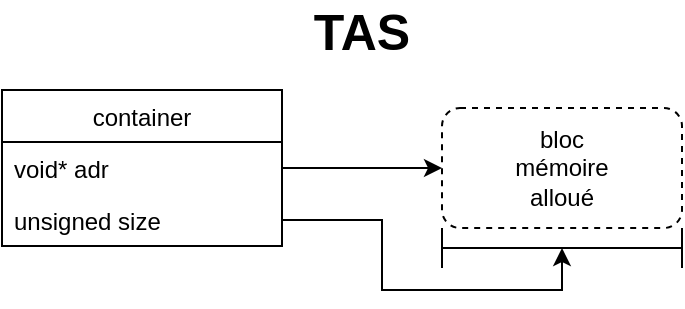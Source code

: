 <mxfile version="12.9.9" type="device"><diagram id="skfYB6Wk2_tc8aYdIw15" name="Page-1"><mxGraphModel dx="1422" dy="822" grid="1" gridSize="10" guides="1" tooltips="1" connect="1" arrows="1" fold="1" page="1" pageScale="1" pageWidth="827" pageHeight="1169" math="0" shadow="0"><root><mxCell id="0"/><mxCell id="1" parent="0"/><mxCell id="vhuOp86QqotOwnXGKc-K-1" value="&lt;b&gt;&lt;font style=&quot;font-size: 25px&quot;&gt;TAS&lt;/font&gt;&lt;/b&gt;" style="text;html=1;strokeColor=none;fillColor=none;align=center;verticalAlign=middle;whiteSpace=wrap;rounded=0;" vertex="1" parent="1"><mxGeometry x="220" y="60" width="40" height="20" as="geometry"/></mxCell><mxCell id="vhuOp86QqotOwnXGKc-K-2" value="container" style="swimlane;fontStyle=0;childLayout=stackLayout;horizontal=1;startSize=26;fillColor=none;horizontalStack=0;resizeParent=1;resizeParentMax=0;resizeLast=0;collapsible=1;marginBottom=0;" vertex="1" parent="1"><mxGeometry x="60" y="100" width="140" height="78" as="geometry"/></mxCell><mxCell id="vhuOp86QqotOwnXGKc-K-3" value="void* adr" style="text;strokeColor=none;fillColor=none;align=left;verticalAlign=top;spacingLeft=4;spacingRight=4;overflow=hidden;rotatable=0;points=[[0,0.5],[1,0.5]];portConstraint=eastwest;" vertex="1" parent="vhuOp86QqotOwnXGKc-K-2"><mxGeometry y="26" width="140" height="26" as="geometry"/></mxCell><mxCell id="vhuOp86QqotOwnXGKc-K-4" value="unsigned size" style="text;strokeColor=none;fillColor=none;align=left;verticalAlign=top;spacingLeft=4;spacingRight=4;overflow=hidden;rotatable=0;points=[[0,0.5],[1,0.5]];portConstraint=eastwest;" vertex="1" parent="vhuOp86QqotOwnXGKc-K-2"><mxGeometry y="52" width="140" height="26" as="geometry"/></mxCell><mxCell id="vhuOp86QqotOwnXGKc-K-6" value="" style="rounded=1;whiteSpace=wrap;html=1;dashed=1;glass=0;shadow=0;comic=0;" vertex="1" parent="1"><mxGeometry x="280" y="109" width="120" height="60" as="geometry"/></mxCell><mxCell id="vhuOp86QqotOwnXGKc-K-7" value="" style="shape=crossbar;whiteSpace=wrap;html=1;rounded=1;shadow=0;glass=0;comic=0;" vertex="1" parent="1"><mxGeometry x="280" y="169" width="120" height="20" as="geometry"/></mxCell><mxCell id="vhuOp86QqotOwnXGKc-K-8" value="bloc mémoire alloué" style="text;html=1;strokeColor=none;fillColor=none;align=center;verticalAlign=middle;whiteSpace=wrap;rounded=0;shadow=0;glass=0;comic=0;" vertex="1" parent="1"><mxGeometry x="320" y="129" width="40" height="20" as="geometry"/></mxCell><mxCell id="vhuOp86QqotOwnXGKc-K-9" style="edgeStyle=orthogonalEdgeStyle;rounded=0;orthogonalLoop=1;jettySize=auto;html=1;exitX=1;exitY=0.5;exitDx=0;exitDy=0;entryX=0.5;entryY=0.5;entryDx=0;entryDy=0;entryPerimeter=0;" edge="1" parent="1" source="vhuOp86QqotOwnXGKc-K-4" target="vhuOp86QqotOwnXGKc-K-7"><mxGeometry relative="1" as="geometry"><Array as="points"><mxPoint x="250" y="165"/><mxPoint x="250" y="200"/><mxPoint x="340" y="200"/></Array></mxGeometry></mxCell><mxCell id="vhuOp86QqotOwnXGKc-K-10" style="edgeStyle=orthogonalEdgeStyle;rounded=0;orthogonalLoop=1;jettySize=auto;html=1;exitX=1;exitY=0.5;exitDx=0;exitDy=0;entryX=0;entryY=0.5;entryDx=0;entryDy=0;" edge="1" parent="1" source="vhuOp86QqotOwnXGKc-K-3" target="vhuOp86QqotOwnXGKc-K-6"><mxGeometry relative="1" as="geometry"/></mxCell></root></mxGraphModel></diagram></mxfile>
